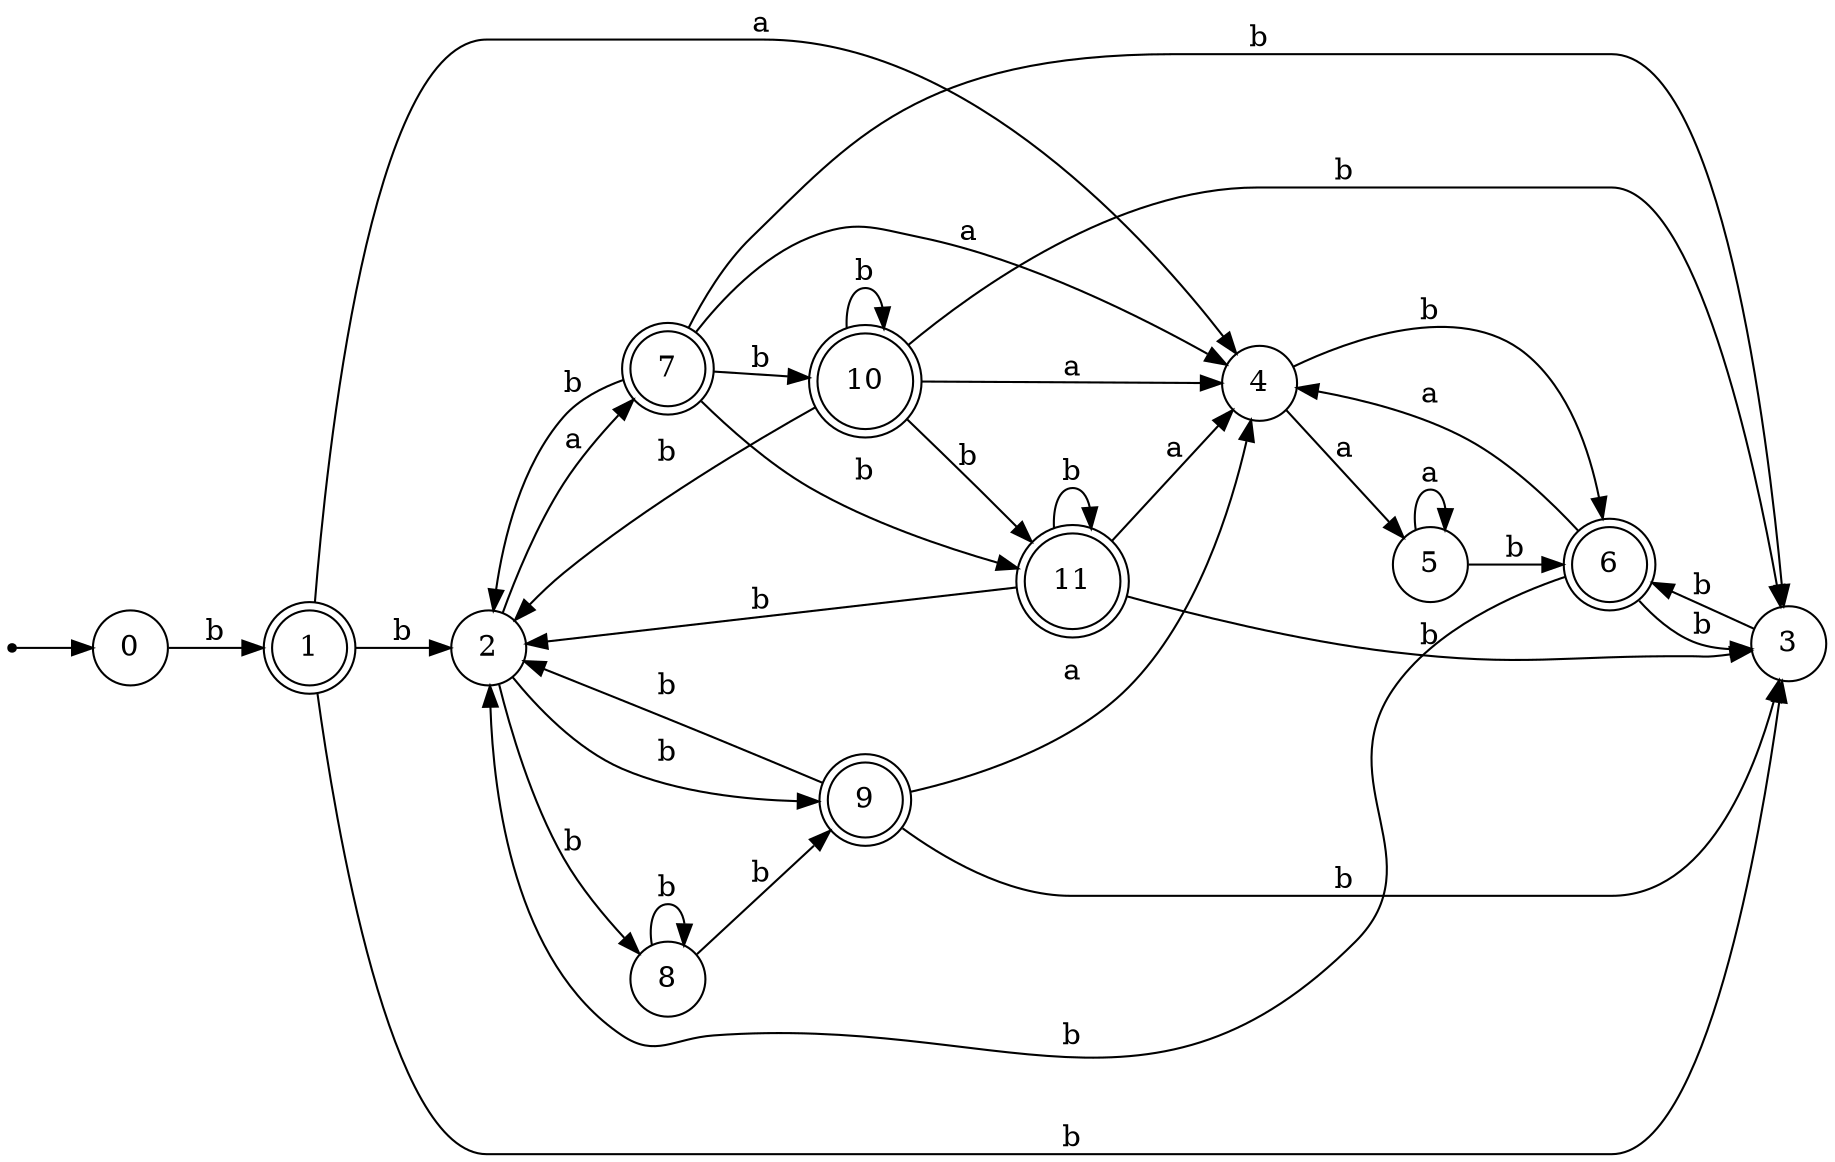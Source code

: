digraph finite_state_machine {
rankdir=LR;
size="20,20";
node [shape = point]; "dummy0"
node [shape = circle]; "0";
"dummy0" -> "0";
node [shape = doublecircle]; "1";node [shape = circle]; "2";
node [shape = circle]; "3";
node [shape = circle]; "4";
node [shape = circle]; "5";
node [shape = doublecircle]; "6";node [shape = doublecircle]; "7";node [shape = circle]; "8";
node [shape = doublecircle]; "9";node [shape = doublecircle]; "10";node [shape = doublecircle]; "11";"0" -> "1" [label = "b"];
 "1" -> "2" [label = "b"];
 "1" -> "3" [label = "b"];
 "1" -> "4" [label = "a"];
 "4" -> "5" [label = "a"];
 "4" -> "6" [label = "b"];
 "6" -> "2" [label = "b"];
 "6" -> "3" [label = "b"];
 "6" -> "4" [label = "a"];
 "5" -> "5" [label = "a"];
 "5" -> "6" [label = "b"];
 "3" -> "6" [label = "b"];
 "2" -> "7" [label = "a"];
 "2" -> "8" [label = "b"];
 "2" -> "9" [label = "b"];
 "9" -> "2" [label = "b"];
 "9" -> "3" [label = "b"];
 "9" -> "4" [label = "a"];
 "8" -> "8" [label = "b"];
 "8" -> "9" [label = "b"];
 "7" -> "2" [label = "b"];
 "7" -> "3" [label = "b"];
 "7" -> "10" [label = "b"];
 "7" -> "11" [label = "b"];
 "7" -> "4" [label = "a"];
 "11" -> "3" [label = "b"];
 "11" -> "2" [label = "b"];
 "11" -> "11" [label = "b"];
 "11" -> "4" [label = "a"];
 "10" -> "2" [label = "b"];
 "10" -> "3" [label = "b"];
 "10" -> "10" [label = "b"];
 "10" -> "11" [label = "b"];
 "10" -> "4" [label = "a"];
 }
